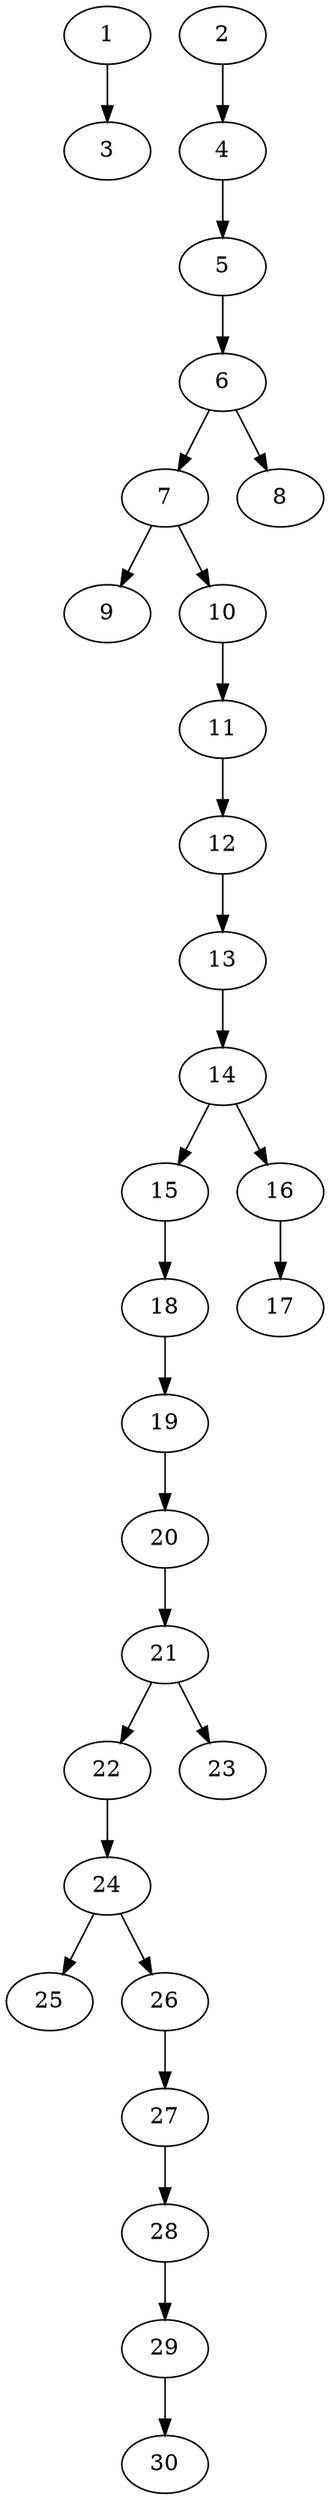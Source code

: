 // DAG automatically generated by daggen at Thu Oct  3 14:04:18 2019
// ./daggen --dot -n 30 --ccr 0.3 --fat 0.3 --regular 0.7 --density 0.5 --mindata 5242880 --maxdata 52428800 
digraph G {
  1 [size="130706773", alpha="0.16", expect_size="39212032"] 
  1 -> 3 [size ="39212032"]
  2 [size="18677760", alpha="0.04", expect_size="5603328"] 
  2 -> 4 [size ="5603328"]
  3 [size="165150720", alpha="0.16", expect_size="49545216"] 
  4 [size="90036907", alpha="0.18", expect_size="27011072"] 
  4 -> 5 [size ="27011072"]
  5 [size="142827520", alpha="0.09", expect_size="42848256"] 
  5 -> 6 [size ="42848256"]
  6 [size="165850453", alpha="0.11", expect_size="49755136"] 
  6 -> 7 [size ="49755136"]
  6 -> 8 [size ="49755136"]
  7 [size="25504427", alpha="0.05", expect_size="7651328"] 
  7 -> 9 [size ="7651328"]
  7 -> 10 [size ="7651328"]
  8 [size="87463253", alpha="0.10", expect_size="26238976"] 
  9 [size="58180267", alpha="0.02", expect_size="17454080"] 
  10 [size="114172587", alpha="0.09", expect_size="34251776"] 
  10 -> 11 [size ="34251776"]
  11 [size="97239040", alpha="0.10", expect_size="29171712"] 
  11 -> 12 [size ="29171712"]
  12 [size="64832853", alpha="0.10", expect_size="19449856"] 
  12 -> 13 [size ="19449856"]
  13 [size="97826133", alpha="0.06", expect_size="29347840"] 
  13 -> 14 [size ="29347840"]
  14 [size="64081920", alpha="0.01", expect_size="19224576"] 
  14 -> 15 [size ="19224576"]
  14 -> 16 [size ="19224576"]
  15 [size="48186027", alpha="0.07", expect_size="14455808"] 
  15 -> 18 [size ="14455808"]
  16 [size="116531200", alpha="0.01", expect_size="34959360"] 
  16 -> 17 [size ="34959360"]
  17 [size="44492800", alpha="0.10", expect_size="13347840"] 
  18 [size="81967787", alpha="0.09", expect_size="24590336"] 
  18 -> 19 [size ="24590336"]
  19 [size="158740480", alpha="0.16", expect_size="47622144"] 
  19 -> 20 [size ="47622144"]
  20 [size="174561280", alpha="0.11", expect_size="52368384"] 
  20 -> 21 [size ="52368384"]
  21 [size="90494293", alpha="0.19", expect_size="27148288"] 
  21 -> 22 [size ="27148288"]
  21 -> 23 [size ="27148288"]
  22 [size="166232747", alpha="0.08", expect_size="49869824"] 
  22 -> 24 [size ="49869824"]
  23 [size="88371200", alpha="0.16", expect_size="26511360"] 
  24 [size="137376427", alpha="0.13", expect_size="41212928"] 
  24 -> 25 [size ="41212928"]
  24 -> 26 [size ="41212928"]
  25 [size="142394027", alpha="0.05", expect_size="42718208"] 
  26 [size="41069227", alpha="0.17", expect_size="12320768"] 
  26 -> 27 [size ="12320768"]
  27 [size="45810347", alpha="0.10", expect_size="13743104"] 
  27 -> 28 [size ="13743104"]
  28 [size="125242027", alpha="0.11", expect_size="37572608"] 
  28 -> 29 [size ="37572608"]
  29 [size="38618453", alpha="0.18", expect_size="11585536"] 
  29 -> 30 [size ="11585536"]
  30 [size="168287573", alpha="0.17", expect_size="50486272"] 
}
